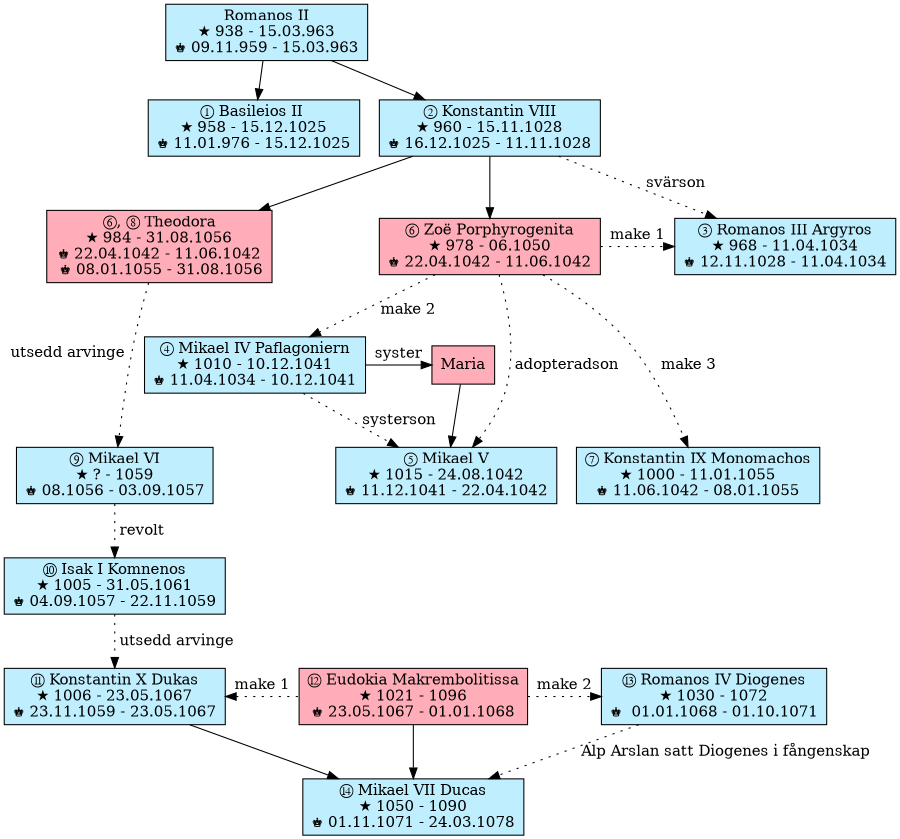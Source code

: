 digraph dynasty {
	size="6,6";
	node [fillcolor=lightblue1, style=filled, shape=rectangle];
	{rank = same; maria; mikhiv; }
	{rank = same; mikhv; konstv; }
	{rank = same; feodora; zoya; romaniii;}
	{rank = same; mikhvi; mikhv;}
	{rank = same; konstx; evdokia; romanx;}

	romanii -> vasilyii
	romanii -> konstviii
	konstviii -> feodora
	konstviii -> zoya
	zoya -> romaniii [style = dotted, label = "make 1"]
	konstviii -> romaniii [style = dotted, label = "svärson"]
	zoya -> mikhiv [style = dotted, label = "make 2"]
	mikhiv -> maria [label = "syster"]
	mikhiv -> mikhv [style = dotted, label = "systerson"]
	zoya -> mikhv [style = dotted, label = " adopteradson"]
	maria -> mikhv
	zoya -> konstv [style = dotted, label = "make 3"]
	feodora -> mikhvi [style = "dotted", headlabel = "utsedd arvinge", labeldistance=10, labelangle=35]
	mikhvi -> isaaki [style = "dotted", label = " revolt"]
	isaaki -> konstx [style = "dotted", label = " utsedd arvinge"]
	konstx -> evdokia [style = "dotted", dir = "back", label = "make 1"]
	evdokia -> romanx [style = "dotted", label = "make 2"]
	evdokia -> mikhvii
	konstx -> mikhvii
	romanx -> mikhvii [style = "dotted", label = "Alp Arslan satt Diogenes i fångenskap"]

	romanii [label = "Romanos II\n&#9733; 938 - 15.03.963\n&#9818; 09.11.959 - 15.03.963"]
	vasilyii [label = "&#x2460; Basileios II \n&#9733; 958 - 15.12.1025\n&#9818; 11.01.976 - 15.12.1025"]
	konstviii [label = "&#x2461; Konstantin VIII\n&#9733; 960 - 15.11.1028\n&#9818; 16.12.1025 - 11.11.1028"]
	zoya [label= "&#x2465; Zoë Porphyrogenita\n&#9733; 978 - 06.1050\n&#9818; 22.04.1042 - 11.06.1042", fillcolor=lightpink1]
	feodora [label = "&#x2465;, &#x2467; Theodora\n&#9733; 984 - 31.08.1056\n&#9818; 22.04.1042 - 11.06.1042\n &#9818; 08.01.1055 - 31.08.1056", fillcolor=lightpink1]
	romaniii [label = "&#x2462; Romanos III Argyros\n&#9733; 968 - 11.04.1034\n&#9818; 12.11.1028 - 11.04.1034"]
	mikhiv [label = "&#x2463; Mikael IV Paflagoniern\n&#9733; 1010 - 10.12.1041\n&#9818; 11.04.1034 - 10.12.1041"]
	maria [label = "Maria", fillcolor=lightpink1]
	mikhv [label = "&#x2464; Mikael V\n&#9733; 1015 - 24.08.1042\n&#9818; 11.12.1041 - 22.04.1042"]
	konstv [label = "&#x2466; Konstantin IX Monomachos\n&#9733; 1000 - 11.01.1055\n&#9818; 11.06.1042 - 08.01.1055"]
        mikhvi [label = "&#x2468; Mikael VI\n&#9733; ? - 1059\n&#9818; 08.1056 - 03.09.1057"]
	isaaki [label = "&#x2469; Isak I Komnenos\n&#9733; 1005 - 31.05.1061\n&#9818; 04.09.1057 - 22.11.1059"]
	konstx [label = "&#x246A; Konstantin X Dukas\n&#9733; 1006 - 23.05.1067\n&#9818; 23.11.1059 - 23.05.1067"]
	evdokia [label = "&#x246B; Eudokia Makrembolitissa\n&#9733; 1021 - 1096\n&#9818; 23.05.1067 - 01.01.1068", fillcolor=lightpink1]
	romanx [label = "&#x246C; Romanos IV Diogenes\n&#9733; 1030 - 1072\n&#9818;  01.01.1068 - 01.10.1071"]
	mikhvii [label = "&#x246D; Mikael VII Ducas\n&#9733; 1050 - 1090\n&#9818; 01.11.1071 - 24.03.1078"]
}
